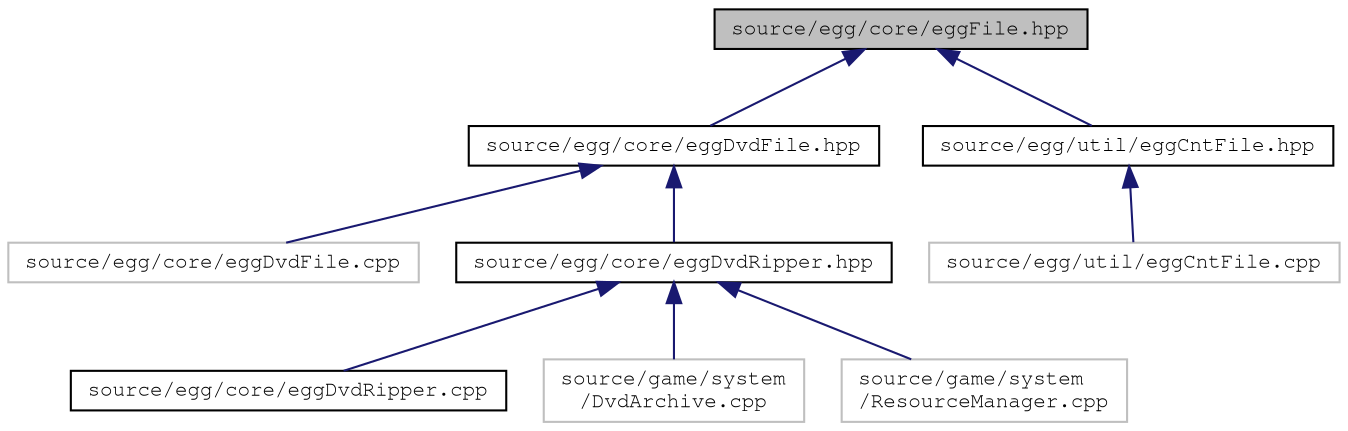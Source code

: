 digraph "source/egg/core/eggFile.hpp"
{
 // LATEX_PDF_SIZE
  edge [fontname="FreeMono",fontsize="10",labelfontname="FreeMono",labelfontsize="10"];
  node [fontname="FreeMono",fontsize="10",shape=record];
  Node1 [label="source/egg/core/eggFile.hpp",height=0.2,width=0.4,color="black", fillcolor="grey75", style="filled", fontcolor="black",tooltip="Base file class."];
  Node1 -> Node2 [dir="back",color="midnightblue",fontsize="10",style="solid",fontname="FreeMono"];
  Node2 [label="source/egg/core/eggDvdFile.hpp",height=0.2,width=0.4,color="black", fillcolor="white", style="filled",URL="$egg_dvd_file_8hpp.html",tooltip="Implementation of File for files on the DVD (read-only)."];
  Node2 -> Node3 [dir="back",color="midnightblue",fontsize="10",style="solid",fontname="FreeMono"];
  Node3 [label="source/egg/core/eggDvdFile.cpp",height=0.2,width=0.4,color="grey75", fillcolor="white", style="filled",tooltip=" "];
  Node2 -> Node4 [dir="back",color="midnightblue",fontsize="10",style="solid",fontname="FreeMono"];
  Node4 [label="source/egg/core/eggDvdRipper.hpp",height=0.2,width=0.4,color="black", fillcolor="white", style="filled",URL="$egg_dvd_ripper_8hpp.html",tooltip="Headers for the EGG DVD ripper."];
  Node4 -> Node5 [dir="back",color="midnightblue",fontsize="10",style="solid",fontname="FreeMono"];
  Node5 [label="source/egg/core/eggDvdRipper.cpp",height=0.2,width=0.4,color="black", fillcolor="white", style="filled",URL="$egg_dvd_ripper_8cpp.html",tooltip="Implementations for the EGG DVD ripper."];
  Node4 -> Node6 [dir="back",color="midnightblue",fontsize="10",style="solid",fontname="FreeMono"];
  Node6 [label="source/game/system\l/DvdArchive.cpp",height=0.2,width=0.4,color="grey75", fillcolor="white", style="filled",tooltip=" "];
  Node4 -> Node7 [dir="back",color="midnightblue",fontsize="10",style="solid",fontname="FreeMono"];
  Node7 [label="source/game/system\l/ResourceManager.cpp",height=0.2,width=0.4,color="grey75", fillcolor="white", style="filled",tooltip=" "];
  Node1 -> Node8 [dir="back",color="midnightblue",fontsize="10",style="solid",fontname="FreeMono"];
  Node8 [label="source/egg/util/eggCntFile.hpp",height=0.2,width=0.4,color="black", fillcolor="white", style="filled",URL="$egg_cnt_file_8hpp.html",tooltip="Implementation of File for NAND-Content files (read-only)."];
  Node8 -> Node9 [dir="back",color="midnightblue",fontsize="10",style="solid",fontname="FreeMono"];
  Node9 [label="source/egg/util/eggCntFile.cpp",height=0.2,width=0.4,color="grey75", fillcolor="white", style="filled",tooltip=" "];
}
